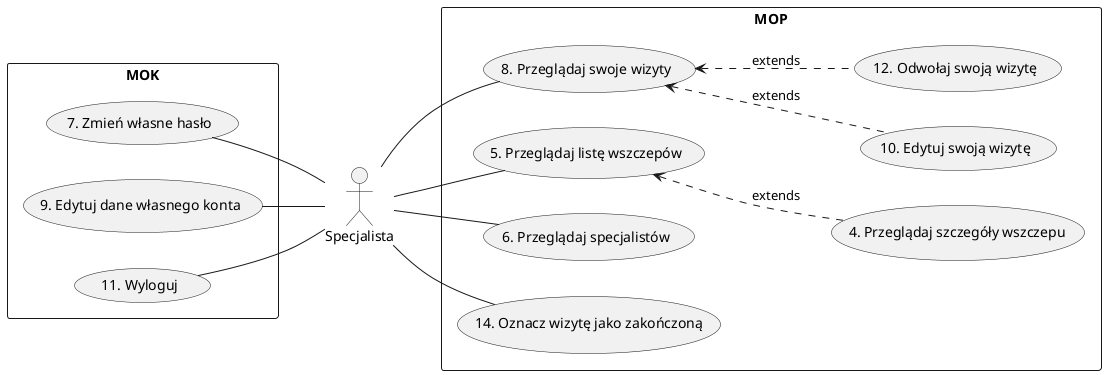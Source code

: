@startuml
left to right direction
skinparam packageStyle rectangle
actor Specjalista as g
rectangle MOK {
usecase "7. Zmień własne hasło" as mok7
usecase "9. Edytuj dane własnego konta" as mok9
usecase "11. Wyloguj" as mok11
}

rectangle MOP {
    usecase "4. Przeglądaj szczegóły wszczepu" as mop4
    usecase "5. Przeglądaj listę wszczepów" as mop5
    usecase "6. Przeglądaj specjalistów"  as mop6
    usecase "8. Przeglądaj swoje wizyty" as mop8
    usecase "10. Edytuj swoją wizytę" as mop10
    usecase "12. Odwołaj swoją wizytę" as mop12
    usecase "14. Oznacz wizytę jako zakończoną" as mop14

}



mop8 -[hidden]> mop10

g-- mop6
g -- mop5
    mop5 <.. mop4 : extends
g -- mop8
    mop8 <.. mop10 : extends
    mop8 <.. mop12 : extends
g -- mop14

mok7 -- g
mok9 -- g
mok11 -- g
@enduml